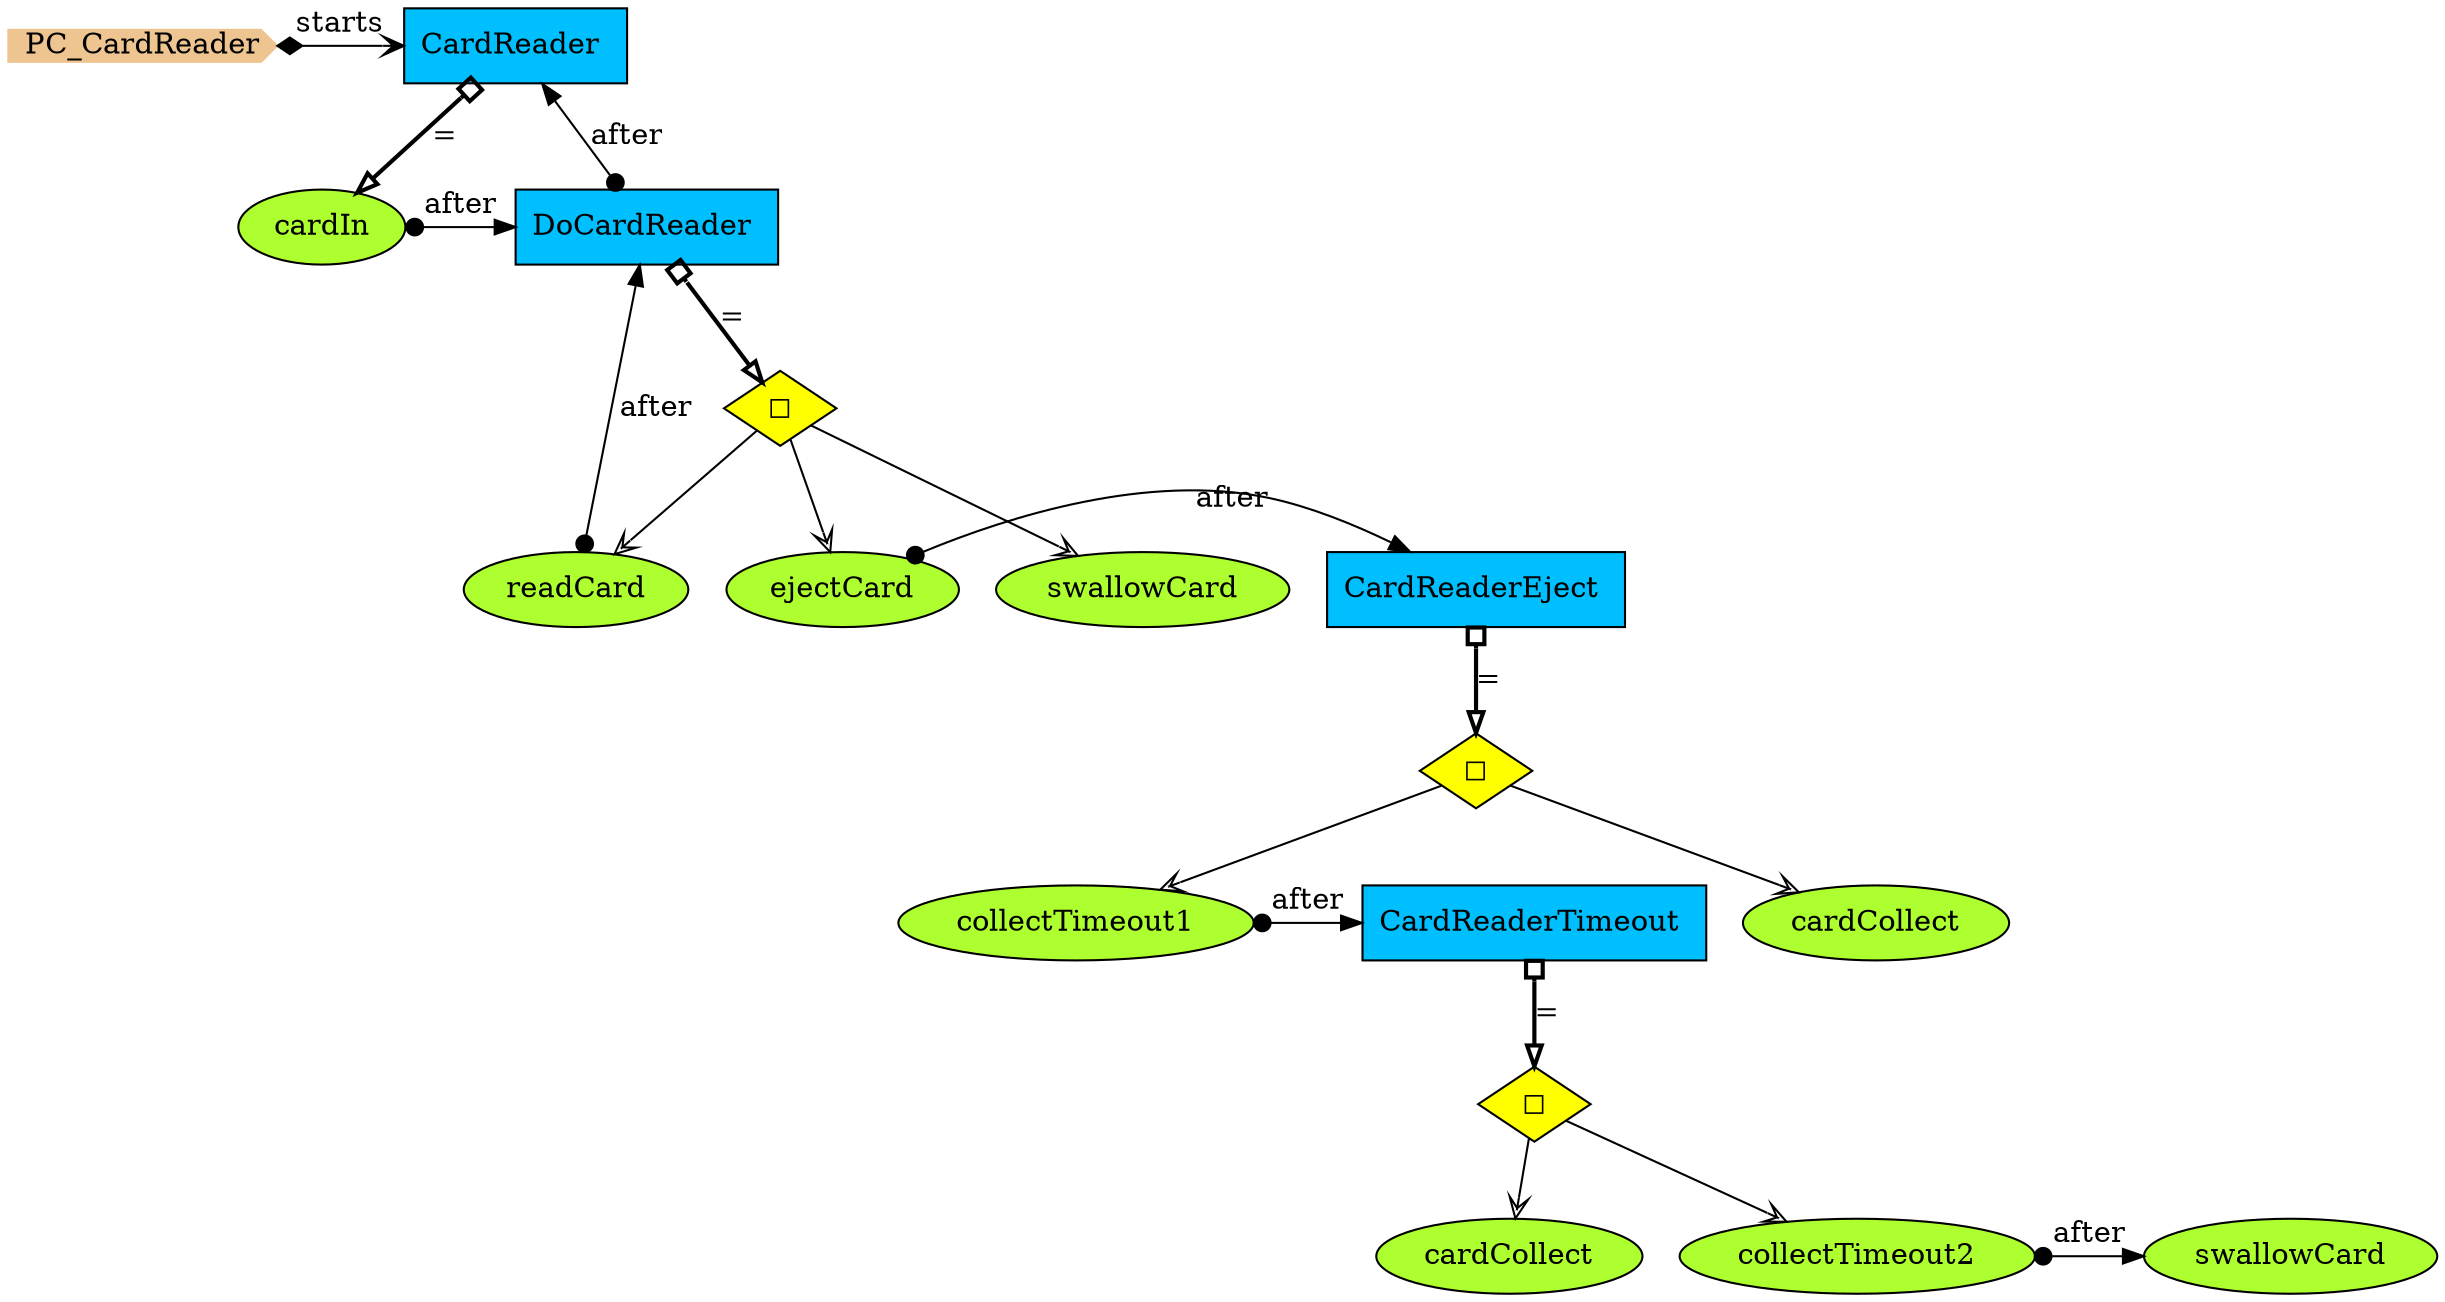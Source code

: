 digraph {
StartN_ [shape = cds,color=burlywood2,style=filled,height=.2,width=.2, label =PC_CardReader];
swallowCard2 [shape=ellipse,fillcolor=greenyellow,style = filled,label="swallowCard"];
cardCollect2 [shape=ellipse,fillcolor=greenyellow,style = filled,label="cardCollect"];
collectTimeout2 [shape=ellipse,fillcolor=greenyellow,style = filled,label="collectTimeout2"];
OpCardReaderTimeout [shape=diamond,fillcolor=yellow,style = filled,label="◻︎"];
CardReaderTimeout [shape=box,fillcolor=deepskyblue,style = filled,label="CardReaderTimeout "];
collectTimeout1 [shape=ellipse,fillcolor=greenyellow,style = filled,label="collectTimeout1"];
cardCollect [shape=ellipse,fillcolor=greenyellow,style = filled,label="cardCollect"];
OpCardReaderEject [shape=diamond,fillcolor=yellow,style = filled,label="◻︎"];
CardReaderEject [shape=box,fillcolor=deepskyblue,style = filled,label="CardReaderEject "];
readCard [shape=ellipse,fillcolor=greenyellow,style = filled,label="readCard"];
swallowCard [shape=ellipse,fillcolor=greenyellow,style = filled,label="swallowCard"];
ejectCard [shape=ellipse,fillcolor=greenyellow,style = filled,label="ejectCard"];
OpDoCardReader [shape=diamond,fillcolor=yellow,style = filled,label="◻︎"];
DoCardReader [shape=box,fillcolor=deepskyblue,style = filled,label="DoCardReader "];
cardIn [shape=ellipse,fillcolor=greenyellow,style = filled,label="cardIn"];
CardReader [shape=box,fillcolor=deepskyblue,style = filled,label="CardReader "];

{rank=min;StartN_,CardReader}
{rank=same;cardIn,DoCardReader}
{rank=same;ejectCard,CardReaderEject}
{rank=same;collectTimeout1,CardReaderTimeout}
{rank=same;collectTimeout2,swallowCard2}

DoCardReader->CardReader[arrowtail=dot,dir=both,label="after"];
collectTimeout2->swallowCard2[arrowtail=dot,dir=both,label="after"];
OpCardReaderTimeout->collectTimeout2[arrowhead="vee",fillcolor=white];
OpCardReaderTimeout->cardCollect2[arrowhead="vee",fillcolor=white];
collectTimeout1->CardReaderTimeout[arrowtail=dot,dir=both,label="after"];
OpCardReaderEject->collectTimeout1[arrowhead="vee",fillcolor=white];
OpCardReaderEject->cardCollect[arrowhead="vee",fillcolor=white];
ejectCard->CardReaderEject[arrowtail=dot,dir=both,label="after"];
readCard->DoCardReader[arrowtail=dot,dir=both,label="after"];
OpDoCardReader->readCard[arrowhead="vee",fillcolor=white];
OpDoCardReader->swallowCard[arrowhead="vee",fillcolor=white];
OpDoCardReader->ejectCard[arrowhead="vee",fillcolor=white];
cardIn->DoCardReader[arrowtail=dot,dir=both,label="after"];
StartN_->CardReader[arrowhead="open",arrowtail=diamond,dir=both,label="starts"];
CardReaderTimeout->OpCardReaderTimeout[arrowhead="onormal",dir=both,arrowtail=obox,penwidth=2,label="="];
CardReaderEject->OpCardReaderEject[arrowhead="onormal",dir=both,arrowtail=obox,penwidth=2,label="="];
DoCardReader->OpDoCardReader[arrowhead="onormal",dir=both,arrowtail=obox,penwidth=2,label="="];
CardReader->cardIn[arrowhead="onormal",dir=both,arrowtail=obox,penwidth=2,label="="];
}